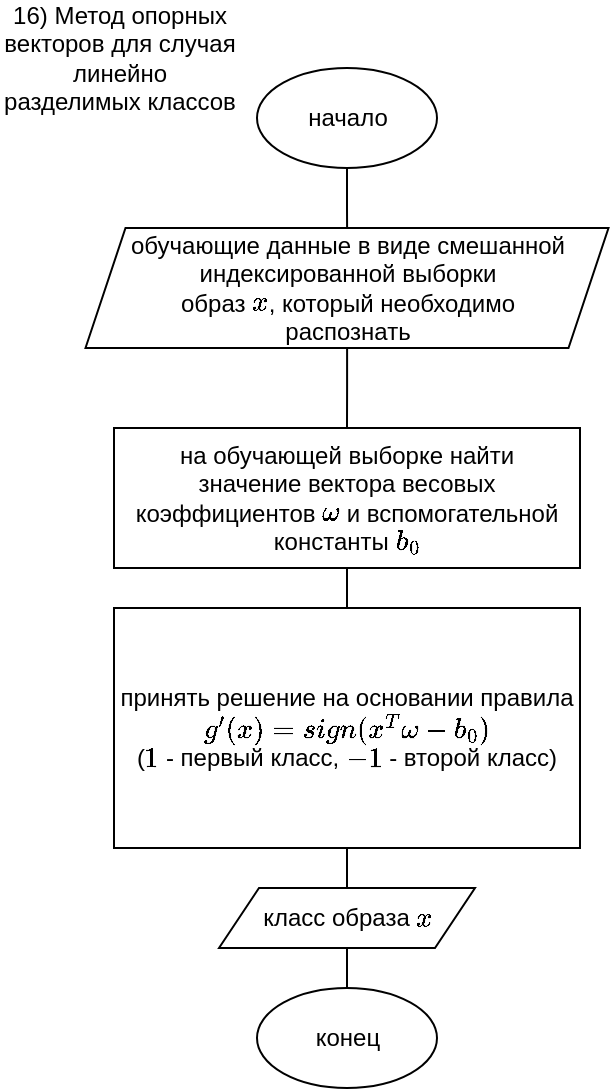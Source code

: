<mxfile>
    <diagram id="1nuQO09vybNOhaYmFkF1" name="Page-1">
        <mxGraphModel dx="929" dy="779" grid="1" gridSize="10" guides="1" tooltips="1" connect="1" arrows="1" fold="1" page="1" pageScale="1" pageWidth="827" pageHeight="1169" background="#ffffff" math="1" shadow="0">
            <root>
                <mxCell id="0"/>
                <mxCell id="1" parent="0"/>
                <mxCell id="zMBQPZwOg3jAW1KsyyCJ-15" style="edgeStyle=orthogonalEdgeStyle;rounded=0;orthogonalLoop=1;jettySize=auto;html=1;endArrow=none;endFill=0;startArrow=none;startFill=0;" parent="1" source="zMBQPZwOg3jAW1KsyyCJ-1" target="zMBQPZwOg3jAW1KsyyCJ-2" edge="1">
                    <mxGeometry relative="1" as="geometry"/>
                </mxCell>
                <mxCell id="zMBQPZwOg3jAW1KsyyCJ-1" value="начало" style="ellipse;whiteSpace=wrap;html=1;" parent="1" vertex="1">
                    <mxGeometry x="328.5" y="220" width="90" height="50" as="geometry"/>
                </mxCell>
                <mxCell id="zMBQPZwOg3jAW1KsyyCJ-16" style="edgeStyle=orthogonalEdgeStyle;rounded=0;orthogonalLoop=1;jettySize=auto;html=1;entryX=0.5;entryY=0;entryDx=0;entryDy=0;endArrow=none;endFill=0;" parent="1" source="zMBQPZwOg3jAW1KsyyCJ-2" target="zMBQPZwOg3jAW1KsyyCJ-9" edge="1">
                    <mxGeometry relative="1" as="geometry"/>
                </mxCell>
                <mxCell id="zMBQPZwOg3jAW1KsyyCJ-2" value="обучающие данные в виде смешанной индексированной&amp;nbsp;выборки&lt;br&gt;образ \(x\), который необходимо &lt;br&gt;распознать" style="shape=parallelogram;perimeter=parallelogramPerimeter;whiteSpace=wrap;html=1;fixedSize=1;strokeColor=default;fillColor=default;allowArrows=1;connectable=1;" parent="1" vertex="1">
                    <mxGeometry x="242.75" y="300" width="261.5" height="60" as="geometry"/>
                </mxCell>
                <mxCell id="zMBQPZwOg3jAW1KsyyCJ-24" style="edgeStyle=orthogonalEdgeStyle;rounded=0;orthogonalLoop=1;jettySize=auto;html=1;entryX=0.5;entryY=0;entryDx=0;entryDy=0;startArrow=none;startFill=0;endArrow=none;endFill=0;" parent="1" source="zMBQPZwOg3jAW1KsyyCJ-9" target="zMBQPZwOg3jAW1KsyyCJ-10" edge="1">
                    <mxGeometry relative="1" as="geometry"/>
                </mxCell>
                <mxCell id="zMBQPZwOg3jAW1KsyyCJ-9" value="на обучающей выборке найти&lt;br&gt;значение вектора весовых коэффициентов \(\omega\) и вспомогательной константы \(b_0\)" style="rounded=0;whiteSpace=wrap;html=1;strokeColor=default;fillColor=default;" parent="1" vertex="1">
                    <mxGeometry x="257" y="400" width="233" height="70" as="geometry"/>
                </mxCell>
                <mxCell id="zMBQPZwOg3jAW1KsyyCJ-25" style="edgeStyle=orthogonalEdgeStyle;rounded=0;orthogonalLoop=1;jettySize=auto;html=1;entryX=0.5;entryY=0;entryDx=0;entryDy=0;startArrow=none;startFill=0;endArrow=none;endFill=0;" parent="1" source="zMBQPZwOg3jAW1KsyyCJ-10" target="zMBQPZwOg3jAW1KsyyCJ-11" edge="1">
                    <mxGeometry relative="1" as="geometry"/>
                </mxCell>
                <mxCell id="zMBQPZwOg3jAW1KsyyCJ-10" value="принять решение на основании правила \(g'(x) = sign(x^T\omega-b_0)\)&lt;br&gt;(\(1\) - первый класс, \(-1\)&amp;nbsp;- второй класс)" style="rounded=0;whiteSpace=wrap;html=1;strokeColor=default;fillColor=default;" parent="1" vertex="1">
                    <mxGeometry x="257" y="490" width="233" height="120" as="geometry"/>
                </mxCell>
                <mxCell id="zMBQPZwOg3jAW1KsyyCJ-26" style="edgeStyle=orthogonalEdgeStyle;rounded=0;orthogonalLoop=1;jettySize=auto;html=1;entryX=0.5;entryY=0;entryDx=0;entryDy=0;startArrow=none;startFill=0;endArrow=none;endFill=0;" parent="1" source="zMBQPZwOg3jAW1KsyyCJ-11" target="zMBQPZwOg3jAW1KsyyCJ-12" edge="1">
                    <mxGeometry relative="1" as="geometry"/>
                </mxCell>
                <mxCell id="zMBQPZwOg3jAW1KsyyCJ-11" value="класс образа \(x\)" style="shape=parallelogram;perimeter=parallelogramPerimeter;whiteSpace=wrap;html=1;fixedSize=1;strokeColor=default;fillColor=default;" parent="1" vertex="1">
                    <mxGeometry x="309.5" y="630" width="128" height="30" as="geometry"/>
                </mxCell>
                <mxCell id="zMBQPZwOg3jAW1KsyyCJ-12" value="конец" style="ellipse;whiteSpace=wrap;html=1;" parent="1" vertex="1">
                    <mxGeometry x="328.5" y="680" width="90" height="50" as="geometry"/>
                </mxCell>
                <mxCell id="zMBQPZwOg3jAW1KsyyCJ-31" value="16)&amp;nbsp;Метод опорных векторов для случая линейно разделимых классов" style="text;html=1;strokeColor=none;fillColor=none;align=center;verticalAlign=middle;whiteSpace=wrap;rounded=0;" parent="1" vertex="1">
                    <mxGeometry x="200" y="200" width="120" height="30" as="geometry"/>
                </mxCell>
            </root>
        </mxGraphModel>
    </diagram>
</mxfile>